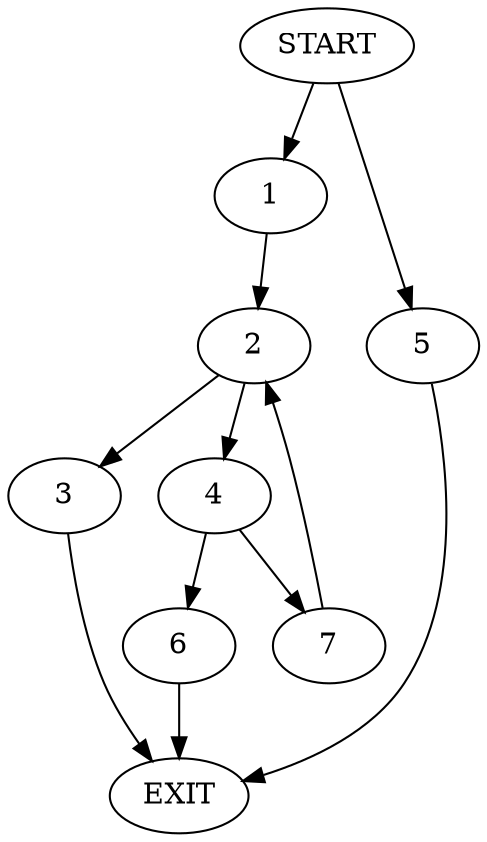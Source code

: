 digraph {
0 [label="START"]
8 [label="EXIT"]
0 -> 1
1 -> 2
2 -> 3
2 -> 4
0 -> 5
5 -> 8
3 -> 8
4 -> 6
4 -> 7
7 -> 2
6 -> 8
}
